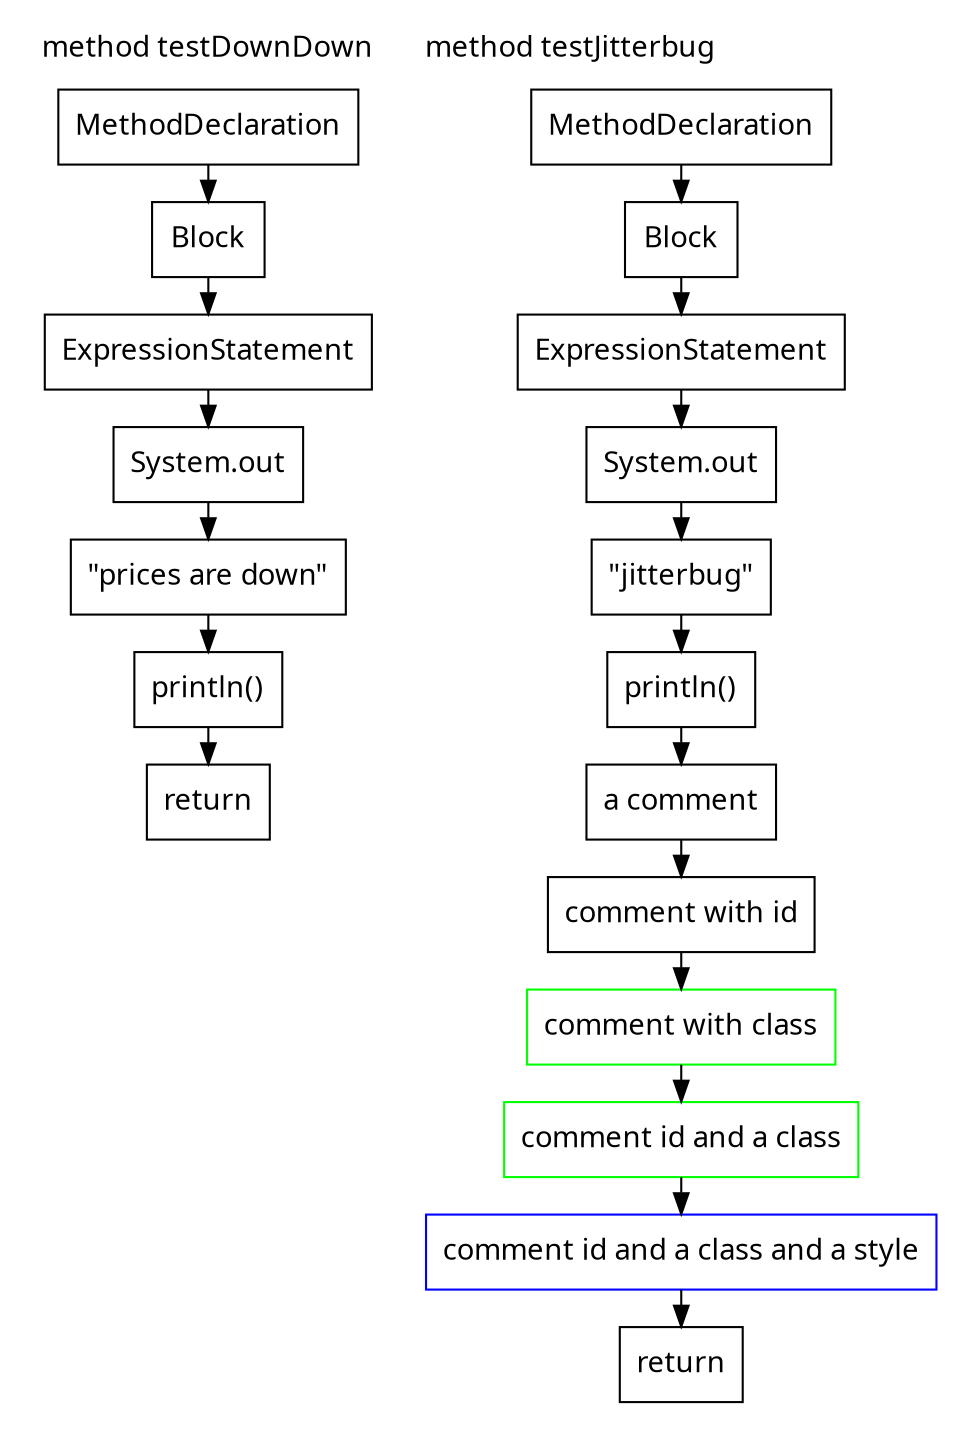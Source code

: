 digraph G {
  node [
    shape = rect;
    fontname = "Handlee";
  ]
  edge [
    fontname = "Handlee";
  ]
  bgcolor = transparent;
  g = h;
  fontname = "Handlee";
  compound = true;
  s_36 [
    class = "methodDeclaration";
    label = "MethodDeclaration";
    fillcolor = white;
    style = filled;
  ];
  s_36_3 [
    class = "block";
    label = "Block";
    fillcolor = white;
    style = filled;
  ];
  s_37 [
    class = "expressionStatement";
    label = "ExpressionStatement";
    fillcolor = white;
    style = filled;
  ];
  s_37_2 [
    class = "methodInvocation";
    label = "println()";
    fillcolor = white;
    style = filled;
  ];
  s_37_3 [
    class = "qualifiedName";
    label = "System.out";
    fillcolor = white;
    style = filled;
  ];
  s_37_7 [
    class = "stringLiteral literal";
    label = "\"prices are down\"";
    fillcolor = white;
    style = filled;
  ];
  s_40 [
    class = "methodDeclaration";
    label = "MethodDeclaration";
    fillcolor = white;
    style = filled;
  ];
  s_40_3 [
    class = "block";
    label = "Block";
    fillcolor = white;
    style = filled;
  ];
  s_42 [
    class = "expressionStatement";
    label = "ExpressionStatement";
    fillcolor = white;
    style = filled;
  ];
  s_42_2 [
    class = "methodInvocation";
    label = "println()";
    fillcolor = white;
    style = filled;
  ];
  s_42_3 [
    class = "qualifiedName";
    label = "System.out";
    fillcolor = white;
    style = filled;
  ];
  s_42_7 [
    class = "stringLiteral literal";
    label = "\"jitterbug\"";
    fillcolor = white;
    style = filled;
  ];
  c_44 [
    class = "comment";
    label = "a comment";
    fillcolor = white;
    style = filled;
  ];
  thisOne [
    class = "comment";
    label = "comment with id";
    fillcolor = white;
    i = j;
    style = filled;
  ];
  c_48 [
    class = "green comment";
    label = "comment with class";
    fillcolor = white;
    color = green;
    style = filled;
  ];
  noThisOne [
    class = "green comment";
    label = "comment id and a class";
    fillcolor = white;
    color = green;
    style = filled;
    k = l;
  ];
  howAboutThisOne [
    class = "green comment";
    label = "comment id and a class and a style";
    fillcolor = white;
    color = blue;
    style = filled;
  ];
  m_38 [
    class = "method end";
    label = "return";
    fillcolor = white;
    style = filled;
  ];
  m_56 [
    class = "method end";
    label = "return";
    fillcolor = white;
    style = filled;
  ];
  s_36 -> s_36_3;
  s_36_3 -> s_37;
  s_37 -> s_37_3;
  s_37_3 -> s_37_7;
  s_37_7 -> s_37_2;
  s_37_2 -> m_38;
  s_40 -> s_40_3;
  s_40_3 -> s_42;
  s_42 -> s_42_3;
  s_42_3 -> s_42_7;
  s_42_7 -> s_42_2;
  s_42_2 -> c_44;
  c_44 -> thisOne;
  thisOne -> c_48;
  c_48 -> noThisOne;
  noThisOne -> howAboutThisOne;
  howAboutThisOne -> m_56;

  subgraph cluster_m_36 {
    label="method testDownDown";
    labeljust = "l";
    ranksep = 0.5;
    pencolor = transparent;
    s_36; s_36_3; s_37; s_37_2; s_37_3; s_37_7; m_38;
  }
  subgraph cluster_m_40 {
    label="method testJitterbug";
    labeljust = "l";
    ranksep = 0.5;
    pencolor = transparent;
    s_40; s_40_3; s_42; s_42_2; s_42_3; s_42_7; c_44; thisOne; c_48; noThisOne; howAboutThisOne; m_56;
  }
}

